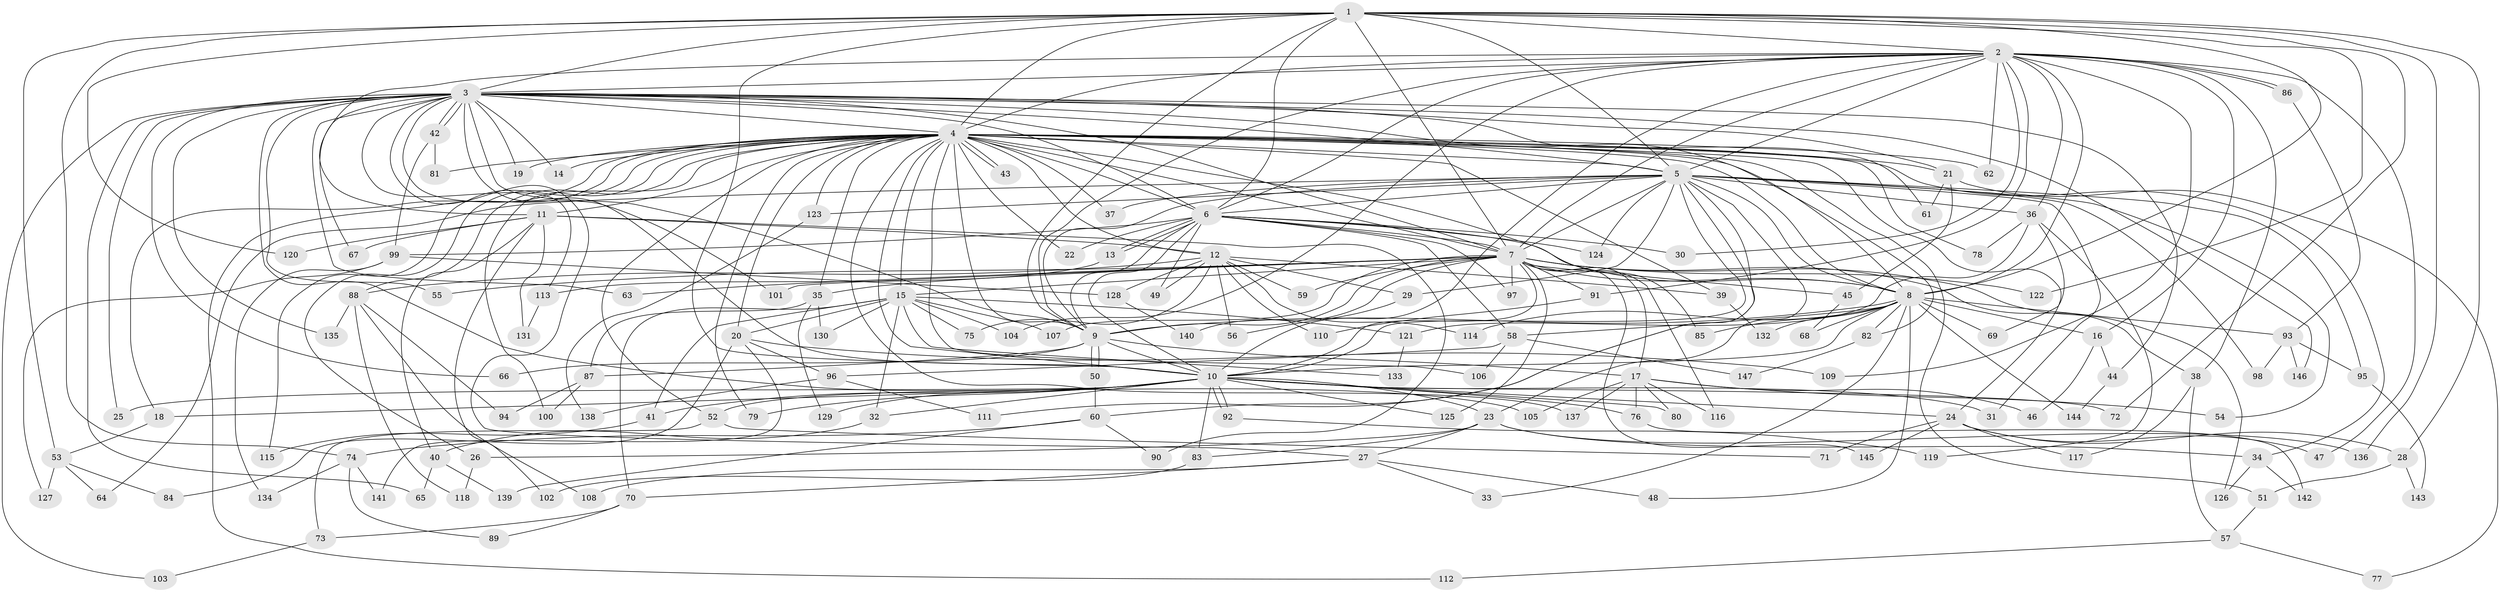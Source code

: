 // Generated by graph-tools (version 1.1) at 2025/25/03/09/25 03:25:46]
// undirected, 147 vertices, 319 edges
graph export_dot {
graph [start="1"]
  node [color=gray90,style=filled];
  1;
  2;
  3;
  4;
  5;
  6;
  7;
  8;
  9;
  10;
  11;
  12;
  13;
  14;
  15;
  16;
  17;
  18;
  19;
  20;
  21;
  22;
  23;
  24;
  25;
  26;
  27;
  28;
  29;
  30;
  31;
  32;
  33;
  34;
  35;
  36;
  37;
  38;
  39;
  40;
  41;
  42;
  43;
  44;
  45;
  46;
  47;
  48;
  49;
  50;
  51;
  52;
  53;
  54;
  55;
  56;
  57;
  58;
  59;
  60;
  61;
  62;
  63;
  64;
  65;
  66;
  67;
  68;
  69;
  70;
  71;
  72;
  73;
  74;
  75;
  76;
  77;
  78;
  79;
  80;
  81;
  82;
  83;
  84;
  85;
  86;
  87;
  88;
  89;
  90;
  91;
  92;
  93;
  94;
  95;
  96;
  97;
  98;
  99;
  100;
  101;
  102;
  103;
  104;
  105;
  106;
  107;
  108;
  109;
  110;
  111;
  112;
  113;
  114;
  115;
  116;
  117;
  118;
  119;
  120;
  121;
  122;
  123;
  124;
  125;
  126;
  127;
  128;
  129;
  130;
  131;
  132;
  133;
  134;
  135;
  136;
  137;
  138;
  139;
  140;
  141;
  142;
  143;
  144;
  145;
  146;
  147;
  1 -- 2;
  1 -- 3;
  1 -- 4;
  1 -- 5;
  1 -- 6;
  1 -- 7;
  1 -- 8;
  1 -- 9;
  1 -- 10;
  1 -- 28;
  1 -- 53;
  1 -- 72;
  1 -- 74;
  1 -- 120;
  1 -- 122;
  1 -- 136;
  2 -- 3;
  2 -- 4;
  2 -- 5;
  2 -- 6;
  2 -- 7;
  2 -- 8;
  2 -- 9;
  2 -- 10;
  2 -- 11;
  2 -- 16;
  2 -- 30;
  2 -- 36;
  2 -- 38;
  2 -- 47;
  2 -- 62;
  2 -- 86;
  2 -- 86;
  2 -- 91;
  2 -- 104;
  2 -- 109;
  3 -- 4;
  3 -- 5;
  3 -- 6;
  3 -- 7;
  3 -- 8;
  3 -- 9;
  3 -- 10;
  3 -- 14;
  3 -- 19;
  3 -- 21;
  3 -- 25;
  3 -- 27;
  3 -- 42;
  3 -- 42;
  3 -- 44;
  3 -- 55;
  3 -- 61;
  3 -- 63;
  3 -- 65;
  3 -- 66;
  3 -- 67;
  3 -- 101;
  3 -- 103;
  3 -- 105;
  3 -- 113;
  3 -- 135;
  3 -- 146;
  4 -- 5;
  4 -- 6;
  4 -- 7;
  4 -- 8;
  4 -- 9;
  4 -- 10;
  4 -- 11;
  4 -- 12;
  4 -- 14;
  4 -- 15;
  4 -- 18;
  4 -- 19;
  4 -- 20;
  4 -- 21;
  4 -- 22;
  4 -- 24;
  4 -- 26;
  4 -- 34;
  4 -- 35;
  4 -- 37;
  4 -- 39;
  4 -- 43;
  4 -- 43;
  4 -- 51;
  4 -- 52;
  4 -- 62;
  4 -- 78;
  4 -- 79;
  4 -- 81;
  4 -- 82;
  4 -- 85;
  4 -- 88;
  4 -- 100;
  4 -- 106;
  4 -- 112;
  4 -- 115;
  4 -- 123;
  4 -- 137;
  5 -- 6;
  5 -- 7;
  5 -- 8;
  5 -- 9;
  5 -- 10;
  5 -- 23;
  5 -- 29;
  5 -- 31;
  5 -- 36;
  5 -- 37;
  5 -- 54;
  5 -- 60;
  5 -- 64;
  5 -- 95;
  5 -- 98;
  5 -- 111;
  5 -- 123;
  5 -- 124;
  6 -- 7;
  6 -- 8;
  6 -- 9;
  6 -- 10;
  6 -- 13;
  6 -- 13;
  6 -- 22;
  6 -- 30;
  6 -- 49;
  6 -- 58;
  6 -- 97;
  6 -- 99;
  6 -- 124;
  7 -- 8;
  7 -- 9;
  7 -- 10;
  7 -- 15;
  7 -- 17;
  7 -- 35;
  7 -- 38;
  7 -- 45;
  7 -- 55;
  7 -- 59;
  7 -- 63;
  7 -- 91;
  7 -- 97;
  7 -- 101;
  7 -- 107;
  7 -- 116;
  7 -- 122;
  7 -- 125;
  7 -- 126;
  7 -- 140;
  7 -- 145;
  8 -- 9;
  8 -- 10;
  8 -- 16;
  8 -- 33;
  8 -- 48;
  8 -- 58;
  8 -- 68;
  8 -- 69;
  8 -- 82;
  8 -- 85;
  8 -- 93;
  8 -- 114;
  8 -- 132;
  8 -- 144;
  9 -- 10;
  9 -- 17;
  9 -- 50;
  9 -- 50;
  9 -- 66;
  9 -- 87;
  10 -- 18;
  10 -- 23;
  10 -- 24;
  10 -- 25;
  10 -- 31;
  10 -- 32;
  10 -- 41;
  10 -- 52;
  10 -- 72;
  10 -- 76;
  10 -- 79;
  10 -- 80;
  10 -- 83;
  10 -- 92;
  10 -- 92;
  10 -- 125;
  10 -- 129;
  11 -- 12;
  11 -- 40;
  11 -- 67;
  11 -- 90;
  11 -- 102;
  11 -- 120;
  11 -- 131;
  12 -- 29;
  12 -- 39;
  12 -- 49;
  12 -- 56;
  12 -- 59;
  12 -- 75;
  12 -- 88;
  12 -- 110;
  12 -- 114;
  12 -- 128;
  13 -- 113;
  15 -- 20;
  15 -- 32;
  15 -- 41;
  15 -- 70;
  15 -- 75;
  15 -- 104;
  15 -- 107;
  15 -- 121;
  15 -- 130;
  15 -- 133;
  16 -- 44;
  16 -- 46;
  17 -- 46;
  17 -- 54;
  17 -- 76;
  17 -- 80;
  17 -- 105;
  17 -- 116;
  17 -- 137;
  18 -- 53;
  20 -- 84;
  20 -- 96;
  20 -- 109;
  20 -- 141;
  21 -- 45;
  21 -- 61;
  21 -- 77;
  23 -- 26;
  23 -- 27;
  23 -- 34;
  23 -- 83;
  23 -- 136;
  24 -- 28;
  24 -- 47;
  24 -- 71;
  24 -- 117;
  24 -- 145;
  26 -- 118;
  27 -- 33;
  27 -- 48;
  27 -- 70;
  27 -- 108;
  28 -- 51;
  28 -- 143;
  29 -- 56;
  32 -- 40;
  34 -- 126;
  34 -- 142;
  35 -- 87;
  35 -- 129;
  35 -- 130;
  36 -- 69;
  36 -- 78;
  36 -- 119;
  36 -- 121;
  38 -- 57;
  38 -- 117;
  39 -- 132;
  40 -- 65;
  40 -- 139;
  41 -- 115;
  42 -- 81;
  42 -- 99;
  44 -- 144;
  45 -- 68;
  50 -- 60;
  51 -- 57;
  52 -- 71;
  52 -- 73;
  53 -- 64;
  53 -- 84;
  53 -- 127;
  57 -- 77;
  57 -- 112;
  58 -- 96;
  58 -- 106;
  58 -- 147;
  60 -- 74;
  60 -- 90;
  60 -- 139;
  70 -- 73;
  70 -- 89;
  73 -- 103;
  74 -- 89;
  74 -- 134;
  74 -- 141;
  76 -- 142;
  82 -- 147;
  83 -- 102;
  86 -- 93;
  87 -- 94;
  87 -- 100;
  88 -- 94;
  88 -- 108;
  88 -- 118;
  88 -- 135;
  91 -- 110;
  92 -- 119;
  93 -- 95;
  93 -- 98;
  93 -- 146;
  95 -- 143;
  96 -- 111;
  96 -- 138;
  99 -- 127;
  99 -- 128;
  99 -- 134;
  113 -- 131;
  121 -- 133;
  123 -- 138;
  128 -- 140;
}
